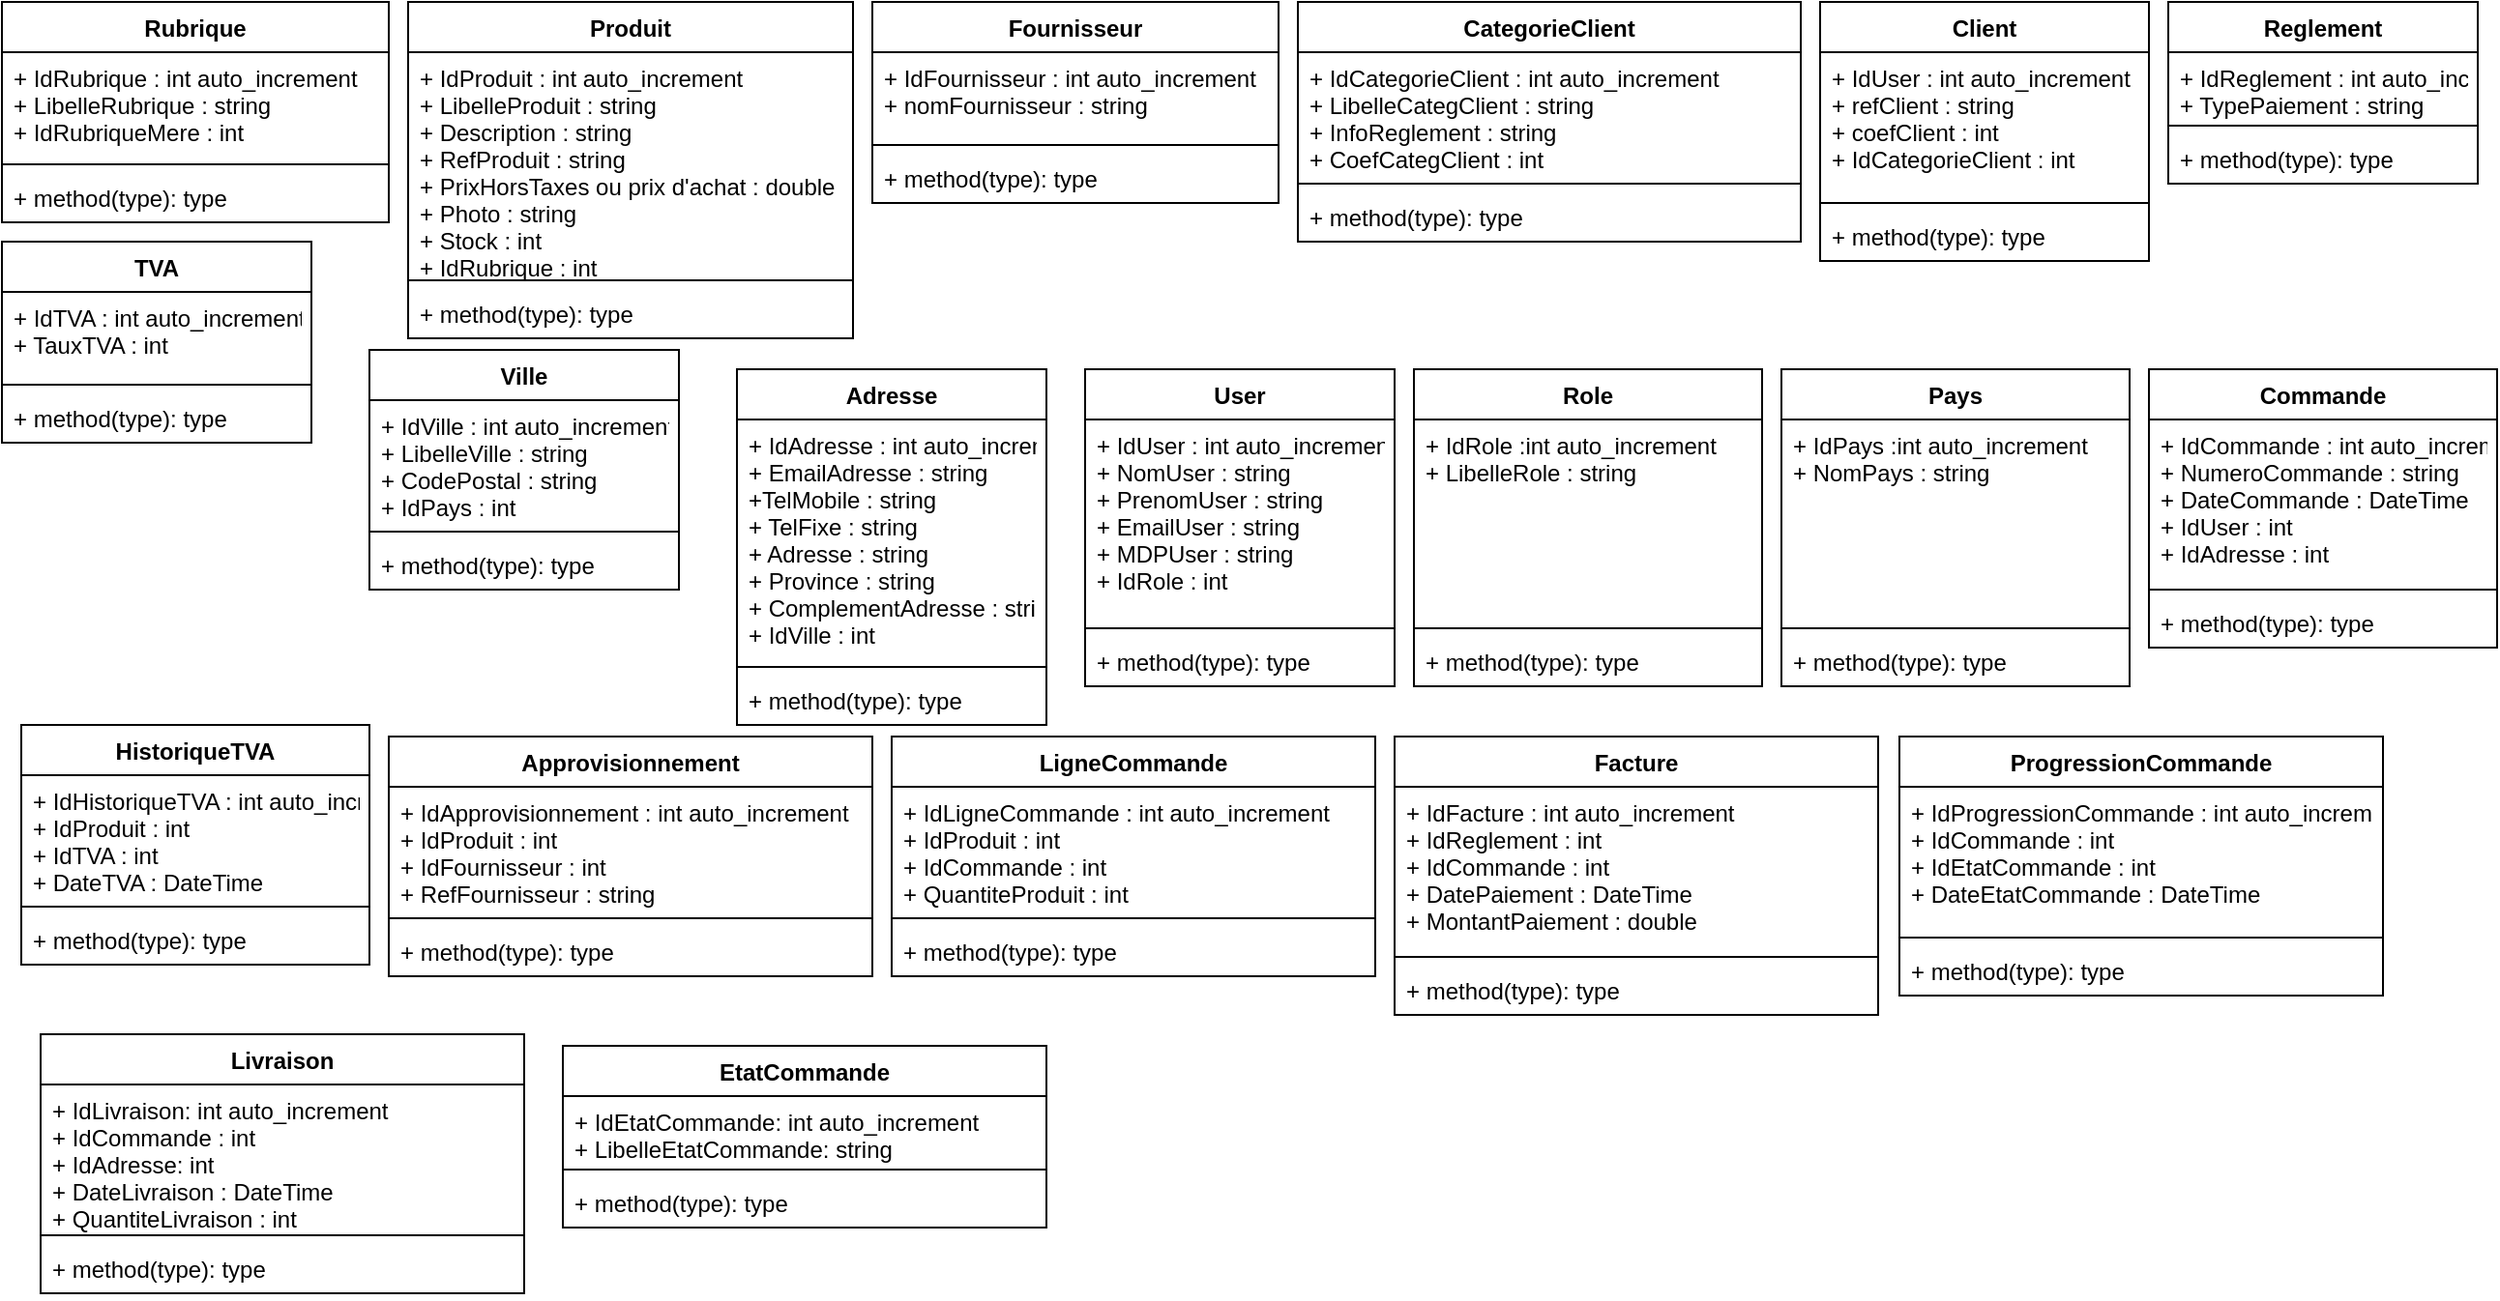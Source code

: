 <mxfile version="14.8.5" type="device"><diagram id="C5RBs43oDa-KdzZeNtuy" name="Page-1"><mxGraphModel dx="1422" dy="772" grid="1" gridSize="10" guides="1" tooltips="1" connect="1" arrows="1" fold="1" page="1" pageScale="1" pageWidth="827" pageHeight="1169" math="0" shadow="0"><root><mxCell id="WIyWlLk6GJQsqaUBKTNV-0"/><mxCell id="WIyWlLk6GJQsqaUBKTNV-1" parent="WIyWlLk6GJQsqaUBKTNV-0"/><mxCell id="wVNHHdd0hkAWWhYRCBVi-0" value="Rubrique" style="swimlane;fontStyle=1;align=center;verticalAlign=top;childLayout=stackLayout;horizontal=1;startSize=26;horizontalStack=0;resizeParent=1;resizeParentMax=0;resizeLast=0;collapsible=1;marginBottom=0;" vertex="1" parent="WIyWlLk6GJQsqaUBKTNV-1"><mxGeometry x="10" y="10" width="200" height="114" as="geometry"/></mxCell><mxCell id="wVNHHdd0hkAWWhYRCBVi-1" value="+ IdRubrique : int auto_increment&#xA;+ LibelleRubrique : string&#xA;+ IdRubriqueMere : int&#xA;&#xA;" style="text;strokeColor=none;fillColor=none;align=left;verticalAlign=top;spacingLeft=4;spacingRight=4;overflow=hidden;rotatable=0;points=[[0,0.5],[1,0.5]];portConstraint=eastwest;" vertex="1" parent="wVNHHdd0hkAWWhYRCBVi-0"><mxGeometry y="26" width="200" height="54" as="geometry"/></mxCell><mxCell id="wVNHHdd0hkAWWhYRCBVi-2" value="" style="line;strokeWidth=1;fillColor=none;align=left;verticalAlign=middle;spacingTop=-1;spacingLeft=3;spacingRight=3;rotatable=0;labelPosition=right;points=[];portConstraint=eastwest;" vertex="1" parent="wVNHHdd0hkAWWhYRCBVi-0"><mxGeometry y="80" width="200" height="8" as="geometry"/></mxCell><mxCell id="wVNHHdd0hkAWWhYRCBVi-3" value="+ method(type): type" style="text;strokeColor=none;fillColor=none;align=left;verticalAlign=top;spacingLeft=4;spacingRight=4;overflow=hidden;rotatable=0;points=[[0,0.5],[1,0.5]];portConstraint=eastwest;" vertex="1" parent="wVNHHdd0hkAWWhYRCBVi-0"><mxGeometry y="88" width="200" height="26" as="geometry"/></mxCell><mxCell id="wVNHHdd0hkAWWhYRCBVi-12" value="Fournisseur" style="swimlane;fontStyle=1;align=center;verticalAlign=top;childLayout=stackLayout;horizontal=1;startSize=26;horizontalStack=0;resizeParent=1;resizeParentMax=0;resizeLast=0;collapsible=1;marginBottom=0;" vertex="1" parent="WIyWlLk6GJQsqaUBKTNV-1"><mxGeometry x="460" y="10" width="210" height="104" as="geometry"/></mxCell><mxCell id="wVNHHdd0hkAWWhYRCBVi-13" value="+ IdFournisseur : int auto_increment&#xA; + nomFournisseur : string&#xA; &#xA;" style="text;strokeColor=none;fillColor=none;align=left;verticalAlign=top;spacingLeft=4;spacingRight=4;overflow=hidden;rotatable=0;points=[[0,0.5],[1,0.5]];portConstraint=eastwest;" vertex="1" parent="wVNHHdd0hkAWWhYRCBVi-12"><mxGeometry y="26" width="210" height="44" as="geometry"/></mxCell><mxCell id="wVNHHdd0hkAWWhYRCBVi-14" value="" style="line;strokeWidth=1;fillColor=none;align=left;verticalAlign=middle;spacingTop=-1;spacingLeft=3;spacingRight=3;rotatable=0;labelPosition=right;points=[];portConstraint=eastwest;" vertex="1" parent="wVNHHdd0hkAWWhYRCBVi-12"><mxGeometry y="70" width="210" height="8" as="geometry"/></mxCell><mxCell id="wVNHHdd0hkAWWhYRCBVi-15" value="+ method(type): type" style="text;strokeColor=none;fillColor=none;align=left;verticalAlign=top;spacingLeft=4;spacingRight=4;overflow=hidden;rotatable=0;points=[[0,0.5],[1,0.5]];portConstraint=eastwest;" vertex="1" parent="wVNHHdd0hkAWWhYRCBVi-12"><mxGeometry y="78" width="210" height="26" as="geometry"/></mxCell><mxCell id="wVNHHdd0hkAWWhYRCBVi-17" value="Client" style="swimlane;fontStyle=1;align=center;verticalAlign=top;childLayout=stackLayout;horizontal=1;startSize=26;horizontalStack=0;resizeParent=1;resizeParentMax=0;resizeLast=0;collapsible=1;marginBottom=0;" vertex="1" parent="WIyWlLk6GJQsqaUBKTNV-1"><mxGeometry x="950" y="10" width="170" height="134" as="geometry"/></mxCell><mxCell id="wVNHHdd0hkAWWhYRCBVi-18" value="+ IdUser : int auto_increment&#xA;+ refClient : string&#xA;+ coefClient : int&#xA;+ IdCategorieClient : int&#xA; " style="text;strokeColor=none;fillColor=none;align=left;verticalAlign=top;spacingLeft=4;spacingRight=4;overflow=hidden;rotatable=0;points=[[0,0.5],[1,0.5]];portConstraint=eastwest;" vertex="1" parent="wVNHHdd0hkAWWhYRCBVi-17"><mxGeometry y="26" width="170" height="74" as="geometry"/></mxCell><mxCell id="wVNHHdd0hkAWWhYRCBVi-19" value="" style="line;strokeWidth=1;fillColor=none;align=left;verticalAlign=middle;spacingTop=-1;spacingLeft=3;spacingRight=3;rotatable=0;labelPosition=right;points=[];portConstraint=eastwest;" vertex="1" parent="wVNHHdd0hkAWWhYRCBVi-17"><mxGeometry y="100" width="170" height="8" as="geometry"/></mxCell><mxCell id="wVNHHdd0hkAWWhYRCBVi-20" value="+ method(type): type" style="text;strokeColor=none;fillColor=none;align=left;verticalAlign=top;spacingLeft=4;spacingRight=4;overflow=hidden;rotatable=0;points=[[0,0.5],[1,0.5]];portConstraint=eastwest;" vertex="1" parent="wVNHHdd0hkAWWhYRCBVi-17"><mxGeometry y="108" width="170" height="26" as="geometry"/></mxCell><mxCell id="wVNHHdd0hkAWWhYRCBVi-26" value="Ville" style="swimlane;fontStyle=1;align=center;verticalAlign=top;childLayout=stackLayout;horizontal=1;startSize=26;horizontalStack=0;resizeParent=1;resizeParentMax=0;resizeLast=0;collapsible=1;marginBottom=0;" vertex="1" parent="WIyWlLk6GJQsqaUBKTNV-1"><mxGeometry x="200" y="190" width="160" height="124" as="geometry"/></mxCell><mxCell id="wVNHHdd0hkAWWhYRCBVi-27" value="+ IdVille : int auto_increment&#xA;+ LibelleVille : string&#xA;+ CodePostal : string&#xA;+ IdPays : int&#xA;" style="text;strokeColor=none;fillColor=none;align=left;verticalAlign=top;spacingLeft=4;spacingRight=4;overflow=hidden;rotatable=0;points=[[0,0.5],[1,0.5]];portConstraint=eastwest;" vertex="1" parent="wVNHHdd0hkAWWhYRCBVi-26"><mxGeometry y="26" width="160" height="64" as="geometry"/></mxCell><mxCell id="wVNHHdd0hkAWWhYRCBVi-28" value="" style="line;strokeWidth=1;fillColor=none;align=left;verticalAlign=middle;spacingTop=-1;spacingLeft=3;spacingRight=3;rotatable=0;labelPosition=right;points=[];portConstraint=eastwest;" vertex="1" parent="wVNHHdd0hkAWWhYRCBVi-26"><mxGeometry y="90" width="160" height="8" as="geometry"/></mxCell><mxCell id="wVNHHdd0hkAWWhYRCBVi-29" value="+ method(type): type" style="text;strokeColor=none;fillColor=none;align=left;verticalAlign=top;spacingLeft=4;spacingRight=4;overflow=hidden;rotatable=0;points=[[0,0.5],[1,0.5]];portConstraint=eastwest;" vertex="1" parent="wVNHHdd0hkAWWhYRCBVi-26"><mxGeometry y="98" width="160" height="26" as="geometry"/></mxCell><mxCell id="wVNHHdd0hkAWWhYRCBVi-42" value="TVA" style="swimlane;fontStyle=1;align=center;verticalAlign=top;childLayout=stackLayout;horizontal=1;startSize=26;horizontalStack=0;resizeParent=1;resizeParentMax=0;resizeLast=0;collapsible=1;marginBottom=0;" vertex="1" parent="WIyWlLk6GJQsqaUBKTNV-1"><mxGeometry x="10" y="134" width="160" height="104" as="geometry"/></mxCell><mxCell id="wVNHHdd0hkAWWhYRCBVi-43" value="+ IdTVA : int auto_increment&#xA;+ TauxTVA : int" style="text;strokeColor=none;fillColor=none;align=left;verticalAlign=top;spacingLeft=4;spacingRight=4;overflow=hidden;rotatable=0;points=[[0,0.5],[1,0.5]];portConstraint=eastwest;" vertex="1" parent="wVNHHdd0hkAWWhYRCBVi-42"><mxGeometry y="26" width="160" height="44" as="geometry"/></mxCell><mxCell id="wVNHHdd0hkAWWhYRCBVi-44" value="" style="line;strokeWidth=1;fillColor=none;align=left;verticalAlign=middle;spacingTop=-1;spacingLeft=3;spacingRight=3;rotatable=0;labelPosition=right;points=[];portConstraint=eastwest;" vertex="1" parent="wVNHHdd0hkAWWhYRCBVi-42"><mxGeometry y="70" width="160" height="8" as="geometry"/></mxCell><mxCell id="wVNHHdd0hkAWWhYRCBVi-45" value="+ method(type): type" style="text;strokeColor=none;fillColor=none;align=left;verticalAlign=top;spacingLeft=4;spacingRight=4;overflow=hidden;rotatable=0;points=[[0,0.5],[1,0.5]];portConstraint=eastwest;" vertex="1" parent="wVNHHdd0hkAWWhYRCBVi-42"><mxGeometry y="78" width="160" height="26" as="geometry"/></mxCell><mxCell id="wVNHHdd0hkAWWhYRCBVi-46" value="CategorieClient" style="swimlane;fontStyle=1;align=center;verticalAlign=top;childLayout=stackLayout;horizontal=1;startSize=26;horizontalStack=0;resizeParent=1;resizeParentMax=0;resizeLast=0;collapsible=1;marginBottom=0;" vertex="1" parent="WIyWlLk6GJQsqaUBKTNV-1"><mxGeometry x="680" y="10" width="260" height="124" as="geometry"/></mxCell><mxCell id="wVNHHdd0hkAWWhYRCBVi-47" value="+ IdCategorieClient : int auto_increment&#xA;+ LibelleCategClient : string&#xA;+ InfoReglement : string&#xA;+ CoefCategClient : int&#xA;&#xA;" style="text;strokeColor=none;fillColor=none;align=left;verticalAlign=top;spacingLeft=4;spacingRight=4;overflow=hidden;rotatable=0;points=[[0,0.5],[1,0.5]];portConstraint=eastwest;" vertex="1" parent="wVNHHdd0hkAWWhYRCBVi-46"><mxGeometry y="26" width="260" height="64" as="geometry"/></mxCell><mxCell id="wVNHHdd0hkAWWhYRCBVi-48" value="" style="line;strokeWidth=1;fillColor=none;align=left;verticalAlign=middle;spacingTop=-1;spacingLeft=3;spacingRight=3;rotatable=0;labelPosition=right;points=[];portConstraint=eastwest;" vertex="1" parent="wVNHHdd0hkAWWhYRCBVi-46"><mxGeometry y="90" width="260" height="8" as="geometry"/></mxCell><mxCell id="wVNHHdd0hkAWWhYRCBVi-49" value="+ method(type): type" style="text;strokeColor=none;fillColor=none;align=left;verticalAlign=top;spacingLeft=4;spacingRight=4;overflow=hidden;rotatable=0;points=[[0,0.5],[1,0.5]];portConstraint=eastwest;" vertex="1" parent="wVNHHdd0hkAWWhYRCBVi-46"><mxGeometry y="98" width="260" height="26" as="geometry"/></mxCell><mxCell id="wVNHHdd0hkAWWhYRCBVi-58" value="Reglement" style="swimlane;fontStyle=1;align=center;verticalAlign=top;childLayout=stackLayout;horizontal=1;startSize=26;horizontalStack=0;resizeParent=1;resizeParentMax=0;resizeLast=0;collapsible=1;marginBottom=0;" vertex="1" parent="WIyWlLk6GJQsqaUBKTNV-1"><mxGeometry x="1130" y="10" width="160" height="94" as="geometry"/></mxCell><mxCell id="wVNHHdd0hkAWWhYRCBVi-59" value="+ IdReglement : int auto_increment&#xA;+ TypePaiement : string&#xA;" style="text;strokeColor=none;fillColor=none;align=left;verticalAlign=top;spacingLeft=4;spacingRight=4;overflow=hidden;rotatable=0;points=[[0,0.5],[1,0.5]];portConstraint=eastwest;" vertex="1" parent="wVNHHdd0hkAWWhYRCBVi-58"><mxGeometry y="26" width="160" height="34" as="geometry"/></mxCell><mxCell id="wVNHHdd0hkAWWhYRCBVi-60" value="" style="line;strokeWidth=1;fillColor=none;align=left;verticalAlign=middle;spacingTop=-1;spacingLeft=3;spacingRight=3;rotatable=0;labelPosition=right;points=[];portConstraint=eastwest;" vertex="1" parent="wVNHHdd0hkAWWhYRCBVi-58"><mxGeometry y="60" width="160" height="8" as="geometry"/></mxCell><mxCell id="wVNHHdd0hkAWWhYRCBVi-61" value="+ method(type): type" style="text;strokeColor=none;fillColor=none;align=left;verticalAlign=top;spacingLeft=4;spacingRight=4;overflow=hidden;rotatable=0;points=[[0,0.5],[1,0.5]];portConstraint=eastwest;" vertex="1" parent="wVNHHdd0hkAWWhYRCBVi-58"><mxGeometry y="68" width="160" height="26" as="geometry"/></mxCell><mxCell id="wVNHHdd0hkAWWhYRCBVi-62" value="User" style="swimlane;fontStyle=1;align=center;verticalAlign=top;childLayout=stackLayout;horizontal=1;startSize=26;horizontalStack=0;resizeParent=1;resizeParentMax=0;resizeLast=0;collapsible=1;marginBottom=0;" vertex="1" parent="WIyWlLk6GJQsqaUBKTNV-1"><mxGeometry x="570" y="200" width="160" height="164" as="geometry"/></mxCell><mxCell id="wVNHHdd0hkAWWhYRCBVi-63" value="+ IdUser : int auto_increment&#xA;+ NomUser : string&#xA;+ PrenomUser : string&#xA;+ EmailUser : string&#xA;+ MDPUser : string&#xA;+ IdRole : int" style="text;strokeColor=none;fillColor=none;align=left;verticalAlign=top;spacingLeft=4;spacingRight=4;overflow=hidden;rotatable=0;points=[[0,0.5],[1,0.5]];portConstraint=eastwest;" vertex="1" parent="wVNHHdd0hkAWWhYRCBVi-62"><mxGeometry y="26" width="160" height="104" as="geometry"/></mxCell><mxCell id="wVNHHdd0hkAWWhYRCBVi-64" value="" style="line;strokeWidth=1;fillColor=none;align=left;verticalAlign=middle;spacingTop=-1;spacingLeft=3;spacingRight=3;rotatable=0;labelPosition=right;points=[];portConstraint=eastwest;" vertex="1" parent="wVNHHdd0hkAWWhYRCBVi-62"><mxGeometry y="130" width="160" height="8" as="geometry"/></mxCell><mxCell id="wVNHHdd0hkAWWhYRCBVi-65" value="+ method(type): type" style="text;strokeColor=none;fillColor=none;align=left;verticalAlign=top;spacingLeft=4;spacingRight=4;overflow=hidden;rotatable=0;points=[[0,0.5],[1,0.5]];portConstraint=eastwest;" vertex="1" parent="wVNHHdd0hkAWWhYRCBVi-62"><mxGeometry y="138" width="160" height="26" as="geometry"/></mxCell><mxCell id="wVNHHdd0hkAWWhYRCBVi-70" value="Produit" style="swimlane;fontStyle=1;align=center;verticalAlign=top;childLayout=stackLayout;horizontal=1;startSize=26;horizontalStack=0;resizeParent=1;resizeParentMax=0;resizeLast=0;collapsible=1;marginBottom=0;" vertex="1" parent="WIyWlLk6GJQsqaUBKTNV-1"><mxGeometry x="220" y="10" width="230" height="174" as="geometry"/></mxCell><mxCell id="wVNHHdd0hkAWWhYRCBVi-71" value="+ IdProduit : int auto_increment&#xA;+ LibelleProduit : string&#xA;  + Description : string&#xA;+ RefProduit : string&#xA;+ PrixHorsTaxes ou prix d'achat : double&#xA;+ Photo : string&#xA;+ Stock : int&#xA;+ IdRubrique : int&#xA;&#xA; &#xA; &#xA;" style="text;strokeColor=none;fillColor=none;align=left;verticalAlign=top;spacingLeft=4;spacingRight=4;overflow=hidden;rotatable=0;points=[[0,0.5],[1,0.5]];portConstraint=eastwest;" vertex="1" parent="wVNHHdd0hkAWWhYRCBVi-70"><mxGeometry y="26" width="230" height="114" as="geometry"/></mxCell><mxCell id="wVNHHdd0hkAWWhYRCBVi-72" value="" style="line;strokeWidth=1;fillColor=none;align=left;verticalAlign=middle;spacingTop=-1;spacingLeft=3;spacingRight=3;rotatable=0;labelPosition=right;points=[];portConstraint=eastwest;" vertex="1" parent="wVNHHdd0hkAWWhYRCBVi-70"><mxGeometry y="140" width="230" height="8" as="geometry"/></mxCell><mxCell id="wVNHHdd0hkAWWhYRCBVi-73" value="+ method(type): type" style="text;strokeColor=none;fillColor=none;align=left;verticalAlign=top;spacingLeft=4;spacingRight=4;overflow=hidden;rotatable=0;points=[[0,0.5],[1,0.5]];portConstraint=eastwest;" vertex="1" parent="wVNHHdd0hkAWWhYRCBVi-70"><mxGeometry y="148" width="230" height="26" as="geometry"/></mxCell><mxCell id="wVNHHdd0hkAWWhYRCBVi-74" value="Adresse" style="swimlane;fontStyle=1;align=center;verticalAlign=top;childLayout=stackLayout;horizontal=1;startSize=26;horizontalStack=0;resizeParent=1;resizeParentMax=0;resizeLast=0;collapsible=1;marginBottom=0;" vertex="1" parent="WIyWlLk6GJQsqaUBKTNV-1"><mxGeometry x="390" y="200" width="160" height="184" as="geometry"/></mxCell><mxCell id="wVNHHdd0hkAWWhYRCBVi-75" value="+ IdAdresse : int auto_increment&#xA;+ EmailAdresse : string&#xA;+TelMobile : string&#xA;+ TelFixe : string&#xA;+ Adresse : string&#xA;+ Province : string&#xA;+ ComplementAdresse : string&#xA;+ IdVille : int" style="text;strokeColor=none;fillColor=none;align=left;verticalAlign=top;spacingLeft=4;spacingRight=4;overflow=hidden;rotatable=0;points=[[0,0.5],[1,0.5]];portConstraint=eastwest;" vertex="1" parent="wVNHHdd0hkAWWhYRCBVi-74"><mxGeometry y="26" width="160" height="124" as="geometry"/></mxCell><mxCell id="wVNHHdd0hkAWWhYRCBVi-76" value="" style="line;strokeWidth=1;fillColor=none;align=left;verticalAlign=middle;spacingTop=-1;spacingLeft=3;spacingRight=3;rotatable=0;labelPosition=right;points=[];portConstraint=eastwest;" vertex="1" parent="wVNHHdd0hkAWWhYRCBVi-74"><mxGeometry y="150" width="160" height="8" as="geometry"/></mxCell><mxCell id="wVNHHdd0hkAWWhYRCBVi-77" value="+ method(type): type" style="text;strokeColor=none;fillColor=none;align=left;verticalAlign=top;spacingLeft=4;spacingRight=4;overflow=hidden;rotatable=0;points=[[0,0.5],[1,0.5]];portConstraint=eastwest;" vertex="1" parent="wVNHHdd0hkAWWhYRCBVi-74"><mxGeometry y="158" width="160" height="26" as="geometry"/></mxCell><mxCell id="wVNHHdd0hkAWWhYRCBVi-78" value="Role" style="swimlane;fontStyle=1;align=center;verticalAlign=top;childLayout=stackLayout;horizontal=1;startSize=26;horizontalStack=0;resizeParent=1;resizeParentMax=0;resizeLast=0;collapsible=1;marginBottom=0;" vertex="1" parent="WIyWlLk6GJQsqaUBKTNV-1"><mxGeometry x="740" y="200" width="180" height="164" as="geometry"/></mxCell><mxCell id="wVNHHdd0hkAWWhYRCBVi-79" value="+ IdRole :int auto_increment&#xA;+ LibelleRole : string&#xA;" style="text;strokeColor=none;fillColor=none;align=left;verticalAlign=top;spacingLeft=4;spacingRight=4;overflow=hidden;rotatable=0;points=[[0,0.5],[1,0.5]];portConstraint=eastwest;" vertex="1" parent="wVNHHdd0hkAWWhYRCBVi-78"><mxGeometry y="26" width="180" height="104" as="geometry"/></mxCell><mxCell id="wVNHHdd0hkAWWhYRCBVi-80" value="" style="line;strokeWidth=1;fillColor=none;align=left;verticalAlign=middle;spacingTop=-1;spacingLeft=3;spacingRight=3;rotatable=0;labelPosition=right;points=[];portConstraint=eastwest;" vertex="1" parent="wVNHHdd0hkAWWhYRCBVi-78"><mxGeometry y="130" width="180" height="8" as="geometry"/></mxCell><mxCell id="wVNHHdd0hkAWWhYRCBVi-81" value="+ method(type): type" style="text;strokeColor=none;fillColor=none;align=left;verticalAlign=top;spacingLeft=4;spacingRight=4;overflow=hidden;rotatable=0;points=[[0,0.5],[1,0.5]];portConstraint=eastwest;" vertex="1" parent="wVNHHdd0hkAWWhYRCBVi-78"><mxGeometry y="138" width="180" height="26" as="geometry"/></mxCell><mxCell id="wVNHHdd0hkAWWhYRCBVi-82" value="Pays" style="swimlane;fontStyle=1;align=center;verticalAlign=top;childLayout=stackLayout;horizontal=1;startSize=26;horizontalStack=0;resizeParent=1;resizeParentMax=0;resizeLast=0;collapsible=1;marginBottom=0;" vertex="1" parent="WIyWlLk6GJQsqaUBKTNV-1"><mxGeometry x="930" y="200" width="180" height="164" as="geometry"/></mxCell><mxCell id="wVNHHdd0hkAWWhYRCBVi-83" value="+ IdPays :int auto_increment&#xA;+ NomPays : string&#xA;" style="text;strokeColor=none;fillColor=none;align=left;verticalAlign=top;spacingLeft=4;spacingRight=4;overflow=hidden;rotatable=0;points=[[0,0.5],[1,0.5]];portConstraint=eastwest;" vertex="1" parent="wVNHHdd0hkAWWhYRCBVi-82"><mxGeometry y="26" width="180" height="104" as="geometry"/></mxCell><mxCell id="wVNHHdd0hkAWWhYRCBVi-84" value="" style="line;strokeWidth=1;fillColor=none;align=left;verticalAlign=middle;spacingTop=-1;spacingLeft=3;spacingRight=3;rotatable=0;labelPosition=right;points=[];portConstraint=eastwest;" vertex="1" parent="wVNHHdd0hkAWWhYRCBVi-82"><mxGeometry y="130" width="180" height="8" as="geometry"/></mxCell><mxCell id="wVNHHdd0hkAWWhYRCBVi-85" value="+ method(type): type" style="text;strokeColor=none;fillColor=none;align=left;verticalAlign=top;spacingLeft=4;spacingRight=4;overflow=hidden;rotatable=0;points=[[0,0.5],[1,0.5]];portConstraint=eastwest;" vertex="1" parent="wVNHHdd0hkAWWhYRCBVi-82"><mxGeometry y="138" width="180" height="26" as="geometry"/></mxCell><mxCell id="wVNHHdd0hkAWWhYRCBVi-86" value="Commande" style="swimlane;fontStyle=1;align=center;verticalAlign=top;childLayout=stackLayout;horizontal=1;startSize=26;horizontalStack=0;resizeParent=1;resizeParentMax=0;resizeLast=0;collapsible=1;marginBottom=0;" vertex="1" parent="WIyWlLk6GJQsqaUBKTNV-1"><mxGeometry x="1120" y="200" width="180" height="144" as="geometry"/></mxCell><mxCell id="wVNHHdd0hkAWWhYRCBVi-87" value="+ IdCommande : int auto_increment&#xA;+ NumeroCommande : string&#xA;+ DateCommande : DateTime&#xA;+ IdUser : int&#xA;+ IdAdresse : int&#xA;" style="text;strokeColor=none;fillColor=none;align=left;verticalAlign=top;spacingLeft=4;spacingRight=4;overflow=hidden;rotatable=0;points=[[0,0.5],[1,0.5]];portConstraint=eastwest;" vertex="1" parent="wVNHHdd0hkAWWhYRCBVi-86"><mxGeometry y="26" width="180" height="84" as="geometry"/></mxCell><mxCell id="wVNHHdd0hkAWWhYRCBVi-88" value="" style="line;strokeWidth=1;fillColor=none;align=left;verticalAlign=middle;spacingTop=-1;spacingLeft=3;spacingRight=3;rotatable=0;labelPosition=right;points=[];portConstraint=eastwest;" vertex="1" parent="wVNHHdd0hkAWWhYRCBVi-86"><mxGeometry y="110" width="180" height="8" as="geometry"/></mxCell><mxCell id="wVNHHdd0hkAWWhYRCBVi-89" value="+ method(type): type" style="text;strokeColor=none;fillColor=none;align=left;verticalAlign=top;spacingLeft=4;spacingRight=4;overflow=hidden;rotatable=0;points=[[0,0.5],[1,0.5]];portConstraint=eastwest;" vertex="1" parent="wVNHHdd0hkAWWhYRCBVi-86"><mxGeometry y="118" width="180" height="26" as="geometry"/></mxCell><mxCell id="wVNHHdd0hkAWWhYRCBVi-90" value="HistoriqueTVA" style="swimlane;fontStyle=1;align=center;verticalAlign=top;childLayout=stackLayout;horizontal=1;startSize=26;horizontalStack=0;resizeParent=1;resizeParentMax=0;resizeLast=0;collapsible=1;marginBottom=0;" vertex="1" parent="WIyWlLk6GJQsqaUBKTNV-1"><mxGeometry x="20" y="384" width="180" height="124" as="geometry"/></mxCell><mxCell id="wVNHHdd0hkAWWhYRCBVi-91" value="+ IdHistoriqueTVA : int auto_increment&#xA;+ IdProduit : int&#xA;+ IdTVA : int&#xA;+ DateTVA : DateTime&#xA;" style="text;strokeColor=none;fillColor=none;align=left;verticalAlign=top;spacingLeft=4;spacingRight=4;overflow=hidden;rotatable=0;points=[[0,0.5],[1,0.5]];portConstraint=eastwest;" vertex="1" parent="wVNHHdd0hkAWWhYRCBVi-90"><mxGeometry y="26" width="180" height="64" as="geometry"/></mxCell><mxCell id="wVNHHdd0hkAWWhYRCBVi-92" value="" style="line;strokeWidth=1;fillColor=none;align=left;verticalAlign=middle;spacingTop=-1;spacingLeft=3;spacingRight=3;rotatable=0;labelPosition=right;points=[];portConstraint=eastwest;" vertex="1" parent="wVNHHdd0hkAWWhYRCBVi-90"><mxGeometry y="90" width="180" height="8" as="geometry"/></mxCell><mxCell id="wVNHHdd0hkAWWhYRCBVi-93" value="+ method(type): type" style="text;strokeColor=none;fillColor=none;align=left;verticalAlign=top;spacingLeft=4;spacingRight=4;overflow=hidden;rotatable=0;points=[[0,0.5],[1,0.5]];portConstraint=eastwest;" vertex="1" parent="wVNHHdd0hkAWWhYRCBVi-90"><mxGeometry y="98" width="180" height="26" as="geometry"/></mxCell><mxCell id="wVNHHdd0hkAWWhYRCBVi-94" value="Approvisionnement" style="swimlane;fontStyle=1;align=center;verticalAlign=top;childLayout=stackLayout;horizontal=1;startSize=26;horizontalStack=0;resizeParent=1;resizeParentMax=0;resizeLast=0;collapsible=1;marginBottom=0;" vertex="1" parent="WIyWlLk6GJQsqaUBKTNV-1"><mxGeometry x="210" y="390" width="250" height="124" as="geometry"/></mxCell><mxCell id="wVNHHdd0hkAWWhYRCBVi-95" value="+ IdApprovisionnement : int auto_increment&#xA;+ IdProduit : int&#xA;+ IdFournisseur : int&#xA;+ RefFournisseur : string&#xA;" style="text;strokeColor=none;fillColor=none;align=left;verticalAlign=top;spacingLeft=4;spacingRight=4;overflow=hidden;rotatable=0;points=[[0,0.5],[1,0.5]];portConstraint=eastwest;" vertex="1" parent="wVNHHdd0hkAWWhYRCBVi-94"><mxGeometry y="26" width="250" height="64" as="geometry"/></mxCell><mxCell id="wVNHHdd0hkAWWhYRCBVi-96" value="" style="line;strokeWidth=1;fillColor=none;align=left;verticalAlign=middle;spacingTop=-1;spacingLeft=3;spacingRight=3;rotatable=0;labelPosition=right;points=[];portConstraint=eastwest;" vertex="1" parent="wVNHHdd0hkAWWhYRCBVi-94"><mxGeometry y="90" width="250" height="8" as="geometry"/></mxCell><mxCell id="wVNHHdd0hkAWWhYRCBVi-97" value="+ method(type): type" style="text;strokeColor=none;fillColor=none;align=left;verticalAlign=top;spacingLeft=4;spacingRight=4;overflow=hidden;rotatable=0;points=[[0,0.5],[1,0.5]];portConstraint=eastwest;" vertex="1" parent="wVNHHdd0hkAWWhYRCBVi-94"><mxGeometry y="98" width="250" height="26" as="geometry"/></mxCell><mxCell id="wVNHHdd0hkAWWhYRCBVi-98" value="LigneCommande" style="swimlane;fontStyle=1;align=center;verticalAlign=top;childLayout=stackLayout;horizontal=1;startSize=26;horizontalStack=0;resizeParent=1;resizeParentMax=0;resizeLast=0;collapsible=1;marginBottom=0;" vertex="1" parent="WIyWlLk6GJQsqaUBKTNV-1"><mxGeometry x="470" y="390" width="250" height="124" as="geometry"/></mxCell><mxCell id="wVNHHdd0hkAWWhYRCBVi-99" value="+ IdLigneCommande : int auto_increment&#xA;+ IdProduit : int&#xA;+ IdCommande : int&#xA;+ QuantiteProduit : int&#xA;" style="text;strokeColor=none;fillColor=none;align=left;verticalAlign=top;spacingLeft=4;spacingRight=4;overflow=hidden;rotatable=0;points=[[0,0.5],[1,0.5]];portConstraint=eastwest;" vertex="1" parent="wVNHHdd0hkAWWhYRCBVi-98"><mxGeometry y="26" width="250" height="64" as="geometry"/></mxCell><mxCell id="wVNHHdd0hkAWWhYRCBVi-100" value="" style="line;strokeWidth=1;fillColor=none;align=left;verticalAlign=middle;spacingTop=-1;spacingLeft=3;spacingRight=3;rotatable=0;labelPosition=right;points=[];portConstraint=eastwest;" vertex="1" parent="wVNHHdd0hkAWWhYRCBVi-98"><mxGeometry y="90" width="250" height="8" as="geometry"/></mxCell><mxCell id="wVNHHdd0hkAWWhYRCBVi-101" value="+ method(type): type" style="text;strokeColor=none;fillColor=none;align=left;verticalAlign=top;spacingLeft=4;spacingRight=4;overflow=hidden;rotatable=0;points=[[0,0.5],[1,0.5]];portConstraint=eastwest;" vertex="1" parent="wVNHHdd0hkAWWhYRCBVi-98"><mxGeometry y="98" width="250" height="26" as="geometry"/></mxCell><mxCell id="wVNHHdd0hkAWWhYRCBVi-102" value="Facture" style="swimlane;fontStyle=1;align=center;verticalAlign=top;childLayout=stackLayout;horizontal=1;startSize=26;horizontalStack=0;resizeParent=1;resizeParentMax=0;resizeLast=0;collapsible=1;marginBottom=0;" vertex="1" parent="WIyWlLk6GJQsqaUBKTNV-1"><mxGeometry x="730" y="390" width="250" height="144" as="geometry"/></mxCell><mxCell id="wVNHHdd0hkAWWhYRCBVi-103" value="+ IdFacture : int auto_increment&#xA;+ IdReglement : int&#xA;+ IdCommande : int&#xA;+ DatePaiement : DateTime&#xA;+ MontantPaiement : double&#xA;" style="text;strokeColor=none;fillColor=none;align=left;verticalAlign=top;spacingLeft=4;spacingRight=4;overflow=hidden;rotatable=0;points=[[0,0.5],[1,0.5]];portConstraint=eastwest;" vertex="1" parent="wVNHHdd0hkAWWhYRCBVi-102"><mxGeometry y="26" width="250" height="84" as="geometry"/></mxCell><mxCell id="wVNHHdd0hkAWWhYRCBVi-104" value="" style="line;strokeWidth=1;fillColor=none;align=left;verticalAlign=middle;spacingTop=-1;spacingLeft=3;spacingRight=3;rotatable=0;labelPosition=right;points=[];portConstraint=eastwest;" vertex="1" parent="wVNHHdd0hkAWWhYRCBVi-102"><mxGeometry y="110" width="250" height="8" as="geometry"/></mxCell><mxCell id="wVNHHdd0hkAWWhYRCBVi-105" value="+ method(type): type" style="text;strokeColor=none;fillColor=none;align=left;verticalAlign=top;spacingLeft=4;spacingRight=4;overflow=hidden;rotatable=0;points=[[0,0.5],[1,0.5]];portConstraint=eastwest;" vertex="1" parent="wVNHHdd0hkAWWhYRCBVi-102"><mxGeometry y="118" width="250" height="26" as="geometry"/></mxCell><mxCell id="wVNHHdd0hkAWWhYRCBVi-106" value="ProgressionCommande" style="swimlane;fontStyle=1;align=center;verticalAlign=top;childLayout=stackLayout;horizontal=1;startSize=26;horizontalStack=0;resizeParent=1;resizeParentMax=0;resizeLast=0;collapsible=1;marginBottom=0;" vertex="1" parent="WIyWlLk6GJQsqaUBKTNV-1"><mxGeometry x="991" y="390" width="250" height="134" as="geometry"/></mxCell><mxCell id="wVNHHdd0hkAWWhYRCBVi-107" value="+ IdProgressionCommande : int auto_increment&#xA;+ IdCommande : int&#xA;+ IdEtatCommande : int&#xA;+ DateEtatCommande : DateTime&#xA;" style="text;strokeColor=none;fillColor=none;align=left;verticalAlign=top;spacingLeft=4;spacingRight=4;overflow=hidden;rotatable=0;points=[[0,0.5],[1,0.5]];portConstraint=eastwest;" vertex="1" parent="wVNHHdd0hkAWWhYRCBVi-106"><mxGeometry y="26" width="250" height="74" as="geometry"/></mxCell><mxCell id="wVNHHdd0hkAWWhYRCBVi-108" value="" style="line;strokeWidth=1;fillColor=none;align=left;verticalAlign=middle;spacingTop=-1;spacingLeft=3;spacingRight=3;rotatable=0;labelPosition=right;points=[];portConstraint=eastwest;" vertex="1" parent="wVNHHdd0hkAWWhYRCBVi-106"><mxGeometry y="100" width="250" height="8" as="geometry"/></mxCell><mxCell id="wVNHHdd0hkAWWhYRCBVi-109" value="+ method(type): type" style="text;strokeColor=none;fillColor=none;align=left;verticalAlign=top;spacingLeft=4;spacingRight=4;overflow=hidden;rotatable=0;points=[[0,0.5],[1,0.5]];portConstraint=eastwest;" vertex="1" parent="wVNHHdd0hkAWWhYRCBVi-106"><mxGeometry y="108" width="250" height="26" as="geometry"/></mxCell><mxCell id="wVNHHdd0hkAWWhYRCBVi-110" value="EtatCommande" style="swimlane;fontStyle=1;align=center;verticalAlign=top;childLayout=stackLayout;horizontal=1;startSize=26;horizontalStack=0;resizeParent=1;resizeParentMax=0;resizeLast=0;collapsible=1;marginBottom=0;" vertex="1" parent="WIyWlLk6GJQsqaUBKTNV-1"><mxGeometry x="300" y="550" width="250" height="94" as="geometry"/></mxCell><mxCell id="wVNHHdd0hkAWWhYRCBVi-111" value="+ IdEtatCommande: int auto_increment&#xA;+ LibelleEtatCommande: string&#xA;" style="text;strokeColor=none;fillColor=none;align=left;verticalAlign=top;spacingLeft=4;spacingRight=4;overflow=hidden;rotatable=0;points=[[0,0.5],[1,0.5]];portConstraint=eastwest;" vertex="1" parent="wVNHHdd0hkAWWhYRCBVi-110"><mxGeometry y="26" width="250" height="34" as="geometry"/></mxCell><mxCell id="wVNHHdd0hkAWWhYRCBVi-112" value="" style="line;strokeWidth=1;fillColor=none;align=left;verticalAlign=middle;spacingTop=-1;spacingLeft=3;spacingRight=3;rotatable=0;labelPosition=right;points=[];portConstraint=eastwest;" vertex="1" parent="wVNHHdd0hkAWWhYRCBVi-110"><mxGeometry y="60" width="250" height="8" as="geometry"/></mxCell><mxCell id="wVNHHdd0hkAWWhYRCBVi-113" value="+ method(type): type" style="text;strokeColor=none;fillColor=none;align=left;verticalAlign=top;spacingLeft=4;spacingRight=4;overflow=hidden;rotatable=0;points=[[0,0.5],[1,0.5]];portConstraint=eastwest;" vertex="1" parent="wVNHHdd0hkAWWhYRCBVi-110"><mxGeometry y="68" width="250" height="26" as="geometry"/></mxCell><mxCell id="wVNHHdd0hkAWWhYRCBVi-114" value="Livraison" style="swimlane;fontStyle=1;align=center;verticalAlign=top;childLayout=stackLayout;horizontal=1;startSize=26;horizontalStack=0;resizeParent=1;resizeParentMax=0;resizeLast=0;collapsible=1;marginBottom=0;" vertex="1" parent="WIyWlLk6GJQsqaUBKTNV-1"><mxGeometry x="30" y="544" width="250" height="134" as="geometry"/></mxCell><mxCell id="wVNHHdd0hkAWWhYRCBVi-115" value="+ IdLivraison: int auto_increment&#xA;+ IdCommande : int&#xA;+ IdAdresse: int&#xA;+ DateLivraison : DateTime&#xA;+ QuantiteLivraison : int&#xA;&#xA;" style="text;strokeColor=none;fillColor=none;align=left;verticalAlign=top;spacingLeft=4;spacingRight=4;overflow=hidden;rotatable=0;points=[[0,0.5],[1,0.5]];portConstraint=eastwest;" vertex="1" parent="wVNHHdd0hkAWWhYRCBVi-114"><mxGeometry y="26" width="250" height="74" as="geometry"/></mxCell><mxCell id="wVNHHdd0hkAWWhYRCBVi-116" value="" style="line;strokeWidth=1;fillColor=none;align=left;verticalAlign=middle;spacingTop=-1;spacingLeft=3;spacingRight=3;rotatable=0;labelPosition=right;points=[];portConstraint=eastwest;" vertex="1" parent="wVNHHdd0hkAWWhYRCBVi-114"><mxGeometry y="100" width="250" height="8" as="geometry"/></mxCell><mxCell id="wVNHHdd0hkAWWhYRCBVi-117" value="+ method(type): type" style="text;strokeColor=none;fillColor=none;align=left;verticalAlign=top;spacingLeft=4;spacingRight=4;overflow=hidden;rotatable=0;points=[[0,0.5],[1,0.5]];portConstraint=eastwest;" vertex="1" parent="wVNHHdd0hkAWWhYRCBVi-114"><mxGeometry y="108" width="250" height="26" as="geometry"/></mxCell></root></mxGraphModel></diagram></mxfile>
